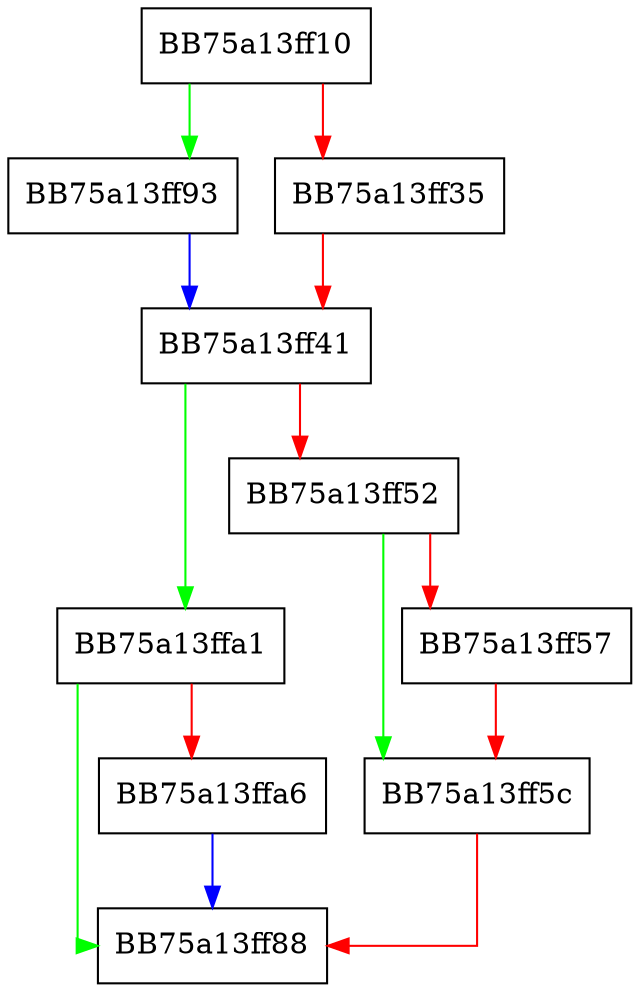 digraph Cleanup {
  node [shape="box"];
  graph [splines=ortho];
  BB75a13ff10 -> BB75a13ff93 [color="green"];
  BB75a13ff10 -> BB75a13ff35 [color="red"];
  BB75a13ff35 -> BB75a13ff41 [color="red"];
  BB75a13ff41 -> BB75a13ffa1 [color="green"];
  BB75a13ff41 -> BB75a13ff52 [color="red"];
  BB75a13ff52 -> BB75a13ff5c [color="green"];
  BB75a13ff52 -> BB75a13ff57 [color="red"];
  BB75a13ff57 -> BB75a13ff5c [color="red"];
  BB75a13ff5c -> BB75a13ff88 [color="red"];
  BB75a13ff93 -> BB75a13ff41 [color="blue"];
  BB75a13ffa1 -> BB75a13ff88 [color="green"];
  BB75a13ffa1 -> BB75a13ffa6 [color="red"];
  BB75a13ffa6 -> BB75a13ff88 [color="blue"];
}